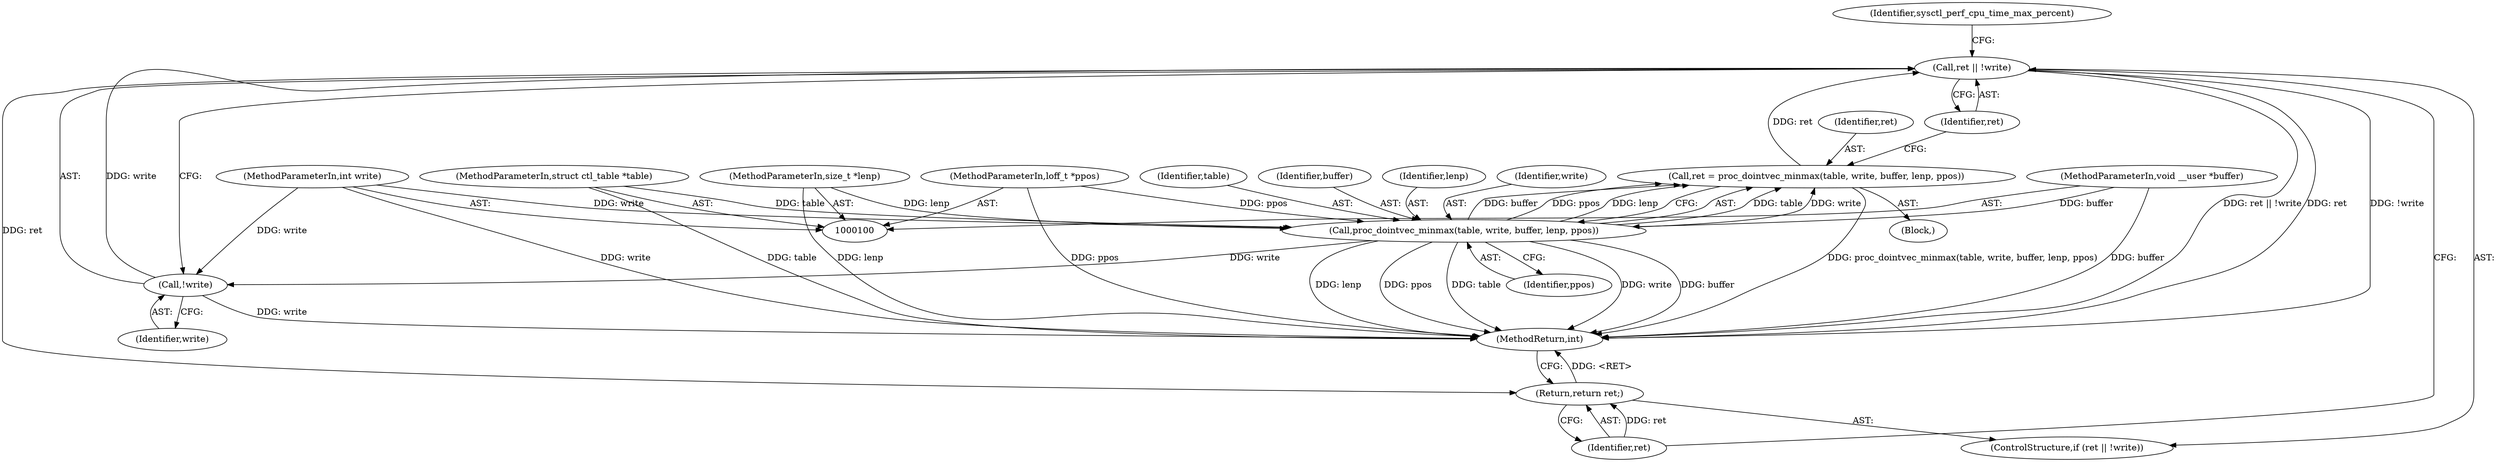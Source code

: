 digraph "0_linux_1572e45a924f254d9570093abde46430c3172e3d@API" {
"1000117" [label="(Call,ret || !write)"];
"1000108" [label="(Call,ret = proc_dointvec_minmax(table, write, buffer, lenp, ppos))"];
"1000110" [label="(Call,proc_dointvec_minmax(table, write, buffer, lenp, ppos))"];
"1000101" [label="(MethodParameterIn,struct ctl_table *table)"];
"1000102" [label="(MethodParameterIn,int write)"];
"1000103" [label="(MethodParameterIn,void __user *buffer)"];
"1000104" [label="(MethodParameterIn,size_t *lenp)"];
"1000105" [label="(MethodParameterIn,loff_t *ppos)"];
"1000119" [label="(Call,!write)"];
"1000121" [label="(Return,return ret;)"];
"1000118" [label="(Identifier,ret)"];
"1000111" [label="(Identifier,table)"];
"1000113" [label="(Identifier,buffer)"];
"1000119" [label="(Call,!write)"];
"1000114" [label="(Identifier,lenp)"];
"1000106" [label="(Block,)"];
"1000105" [label="(MethodParameterIn,loff_t *ppos)"];
"1000120" [label="(Identifier,write)"];
"1000103" [label="(MethodParameterIn,void __user *buffer)"];
"1000108" [label="(Call,ret = proc_dointvec_minmax(table, write, buffer, lenp, ppos))"];
"1000122" [label="(Identifier,ret)"];
"1000115" [label="(Identifier,ppos)"];
"1000140" [label="(MethodReturn,int)"];
"1000104" [label="(MethodParameterIn,size_t *lenp)"];
"1000102" [label="(MethodParameterIn,int write)"];
"1000126" [label="(Identifier,sysctl_perf_cpu_time_max_percent)"];
"1000117" [label="(Call,ret || !write)"];
"1000110" [label="(Call,proc_dointvec_minmax(table, write, buffer, lenp, ppos))"];
"1000116" [label="(ControlStructure,if (ret || !write))"];
"1000109" [label="(Identifier,ret)"];
"1000112" [label="(Identifier,write)"];
"1000121" [label="(Return,return ret;)"];
"1000101" [label="(MethodParameterIn,struct ctl_table *table)"];
"1000117" -> "1000116"  [label="AST: "];
"1000117" -> "1000118"  [label="CFG: "];
"1000117" -> "1000119"  [label="CFG: "];
"1000118" -> "1000117"  [label="AST: "];
"1000119" -> "1000117"  [label="AST: "];
"1000122" -> "1000117"  [label="CFG: "];
"1000126" -> "1000117"  [label="CFG: "];
"1000117" -> "1000140"  [label="DDG: ret || !write"];
"1000117" -> "1000140"  [label="DDG: ret"];
"1000117" -> "1000140"  [label="DDG: !write"];
"1000108" -> "1000117"  [label="DDG: ret"];
"1000119" -> "1000117"  [label="DDG: write"];
"1000117" -> "1000121"  [label="DDG: ret"];
"1000108" -> "1000106"  [label="AST: "];
"1000108" -> "1000110"  [label="CFG: "];
"1000109" -> "1000108"  [label="AST: "];
"1000110" -> "1000108"  [label="AST: "];
"1000118" -> "1000108"  [label="CFG: "];
"1000108" -> "1000140"  [label="DDG: proc_dointvec_minmax(table, write, buffer, lenp, ppos)"];
"1000110" -> "1000108"  [label="DDG: table"];
"1000110" -> "1000108"  [label="DDG: write"];
"1000110" -> "1000108"  [label="DDG: buffer"];
"1000110" -> "1000108"  [label="DDG: ppos"];
"1000110" -> "1000108"  [label="DDG: lenp"];
"1000110" -> "1000115"  [label="CFG: "];
"1000111" -> "1000110"  [label="AST: "];
"1000112" -> "1000110"  [label="AST: "];
"1000113" -> "1000110"  [label="AST: "];
"1000114" -> "1000110"  [label="AST: "];
"1000115" -> "1000110"  [label="AST: "];
"1000110" -> "1000140"  [label="DDG: lenp"];
"1000110" -> "1000140"  [label="DDG: ppos"];
"1000110" -> "1000140"  [label="DDG: table"];
"1000110" -> "1000140"  [label="DDG: write"];
"1000110" -> "1000140"  [label="DDG: buffer"];
"1000101" -> "1000110"  [label="DDG: table"];
"1000102" -> "1000110"  [label="DDG: write"];
"1000103" -> "1000110"  [label="DDG: buffer"];
"1000104" -> "1000110"  [label="DDG: lenp"];
"1000105" -> "1000110"  [label="DDG: ppos"];
"1000110" -> "1000119"  [label="DDG: write"];
"1000101" -> "1000100"  [label="AST: "];
"1000101" -> "1000140"  [label="DDG: table"];
"1000102" -> "1000100"  [label="AST: "];
"1000102" -> "1000140"  [label="DDG: write"];
"1000102" -> "1000119"  [label="DDG: write"];
"1000103" -> "1000100"  [label="AST: "];
"1000103" -> "1000140"  [label="DDG: buffer"];
"1000104" -> "1000100"  [label="AST: "];
"1000104" -> "1000140"  [label="DDG: lenp"];
"1000105" -> "1000100"  [label="AST: "];
"1000105" -> "1000140"  [label="DDG: ppos"];
"1000119" -> "1000120"  [label="CFG: "];
"1000120" -> "1000119"  [label="AST: "];
"1000119" -> "1000140"  [label="DDG: write"];
"1000121" -> "1000116"  [label="AST: "];
"1000121" -> "1000122"  [label="CFG: "];
"1000122" -> "1000121"  [label="AST: "];
"1000140" -> "1000121"  [label="CFG: "];
"1000121" -> "1000140"  [label="DDG: <RET>"];
"1000122" -> "1000121"  [label="DDG: ret"];
}
